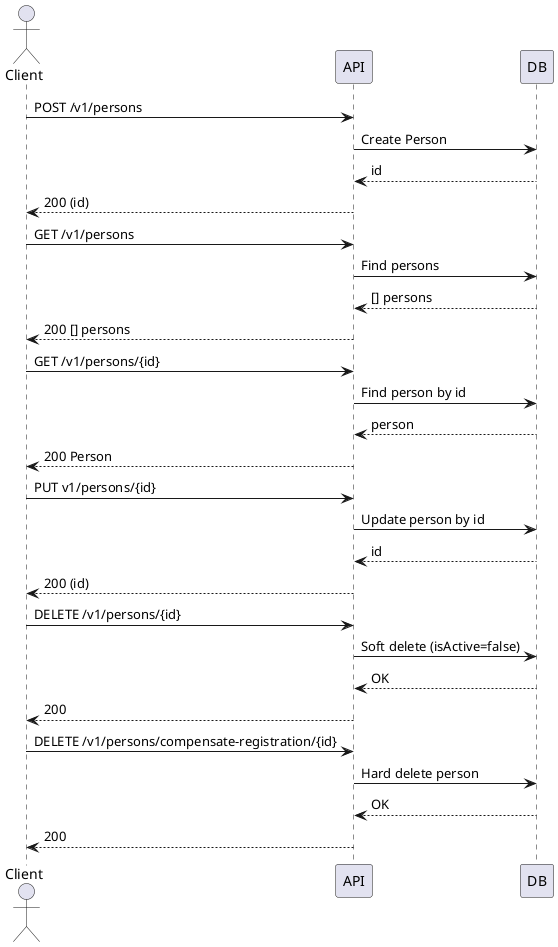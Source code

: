 @startuml
actor Client
participant API
participant DB

Client -> API: POST /v1/persons
API -> DB: Create Person
DB --> API: id
API --> Client: 200 (id)

Client -> API: GET /v1/persons
API -> DB: Find persons
DB --> API: [] persons
API --> Client: 200 [] persons

Client -> API: GET /v1/persons/{id}
API -> DB: Find person by id
DB --> API: person
API --> Client: 200 Person

Client -> API: PUT v1/persons/{id}
API -> DB: Update person by id
DB --> API: id
API --> Client: 200 (id)

Client -> API: DELETE /v1/persons/{id}
API -> DB: Soft delete (isActive=false)
DB --> API: OK
API --> Client: 200

Client -> API: DELETE /v1/persons/compensate-registration/{id}
API -> DB: Hard delete person
DB --> API: OK
API --> Client: 200
@enduml
